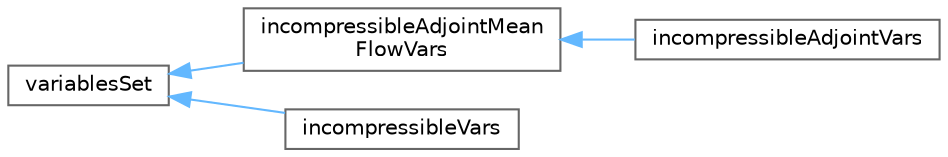 digraph "Graphical Class Hierarchy"
{
 // LATEX_PDF_SIZE
  bgcolor="transparent";
  edge [fontname=Helvetica,fontsize=10,labelfontname=Helvetica,labelfontsize=10];
  node [fontname=Helvetica,fontsize=10,shape=box,height=0.2,width=0.4];
  rankdir="LR";
  Node0 [id="Node000000",label="variablesSet",height=0.2,width=0.4,color="grey40", fillcolor="white", style="filled",URL="$classFoam_1_1variablesSet.html",tooltip="Base class for creating a set of variables."];
  Node0 -> Node1 [id="edge5630_Node000000_Node000001",dir="back",color="steelblue1",style="solid",tooltip=" "];
  Node1 [id="Node000001",label="incompressibleAdjointMean\lFlowVars",height=0.2,width=0.4,color="grey40", fillcolor="white", style="filled",URL="$classFoam_1_1incompressibleAdjointMeanFlowVars.html",tooltip="Manages the adjoint mean flow fields and their mean values."];
  Node1 -> Node2 [id="edge5631_Node000001_Node000002",dir="back",color="steelblue1",style="solid",tooltip=" "];
  Node2 [id="Node000002",label="incompressibleAdjointVars",height=0.2,width=0.4,color="grey40", fillcolor="white", style="filled",URL="$classFoam_1_1incompressibleAdjointVars.html",tooltip="Class including all adjoint fields for incompressible flows."];
  Node0 -> Node3 [id="edge5632_Node000000_Node000003",dir="back",color="steelblue1",style="solid",tooltip=" "];
  Node3 [id="Node000003",label="incompressibleVars",height=0.2,width=0.4,color="grey40", fillcolor="white", style="filled",URL="$classFoam_1_1incompressibleVars.html",tooltip="Base class for solution control classes."];
}
